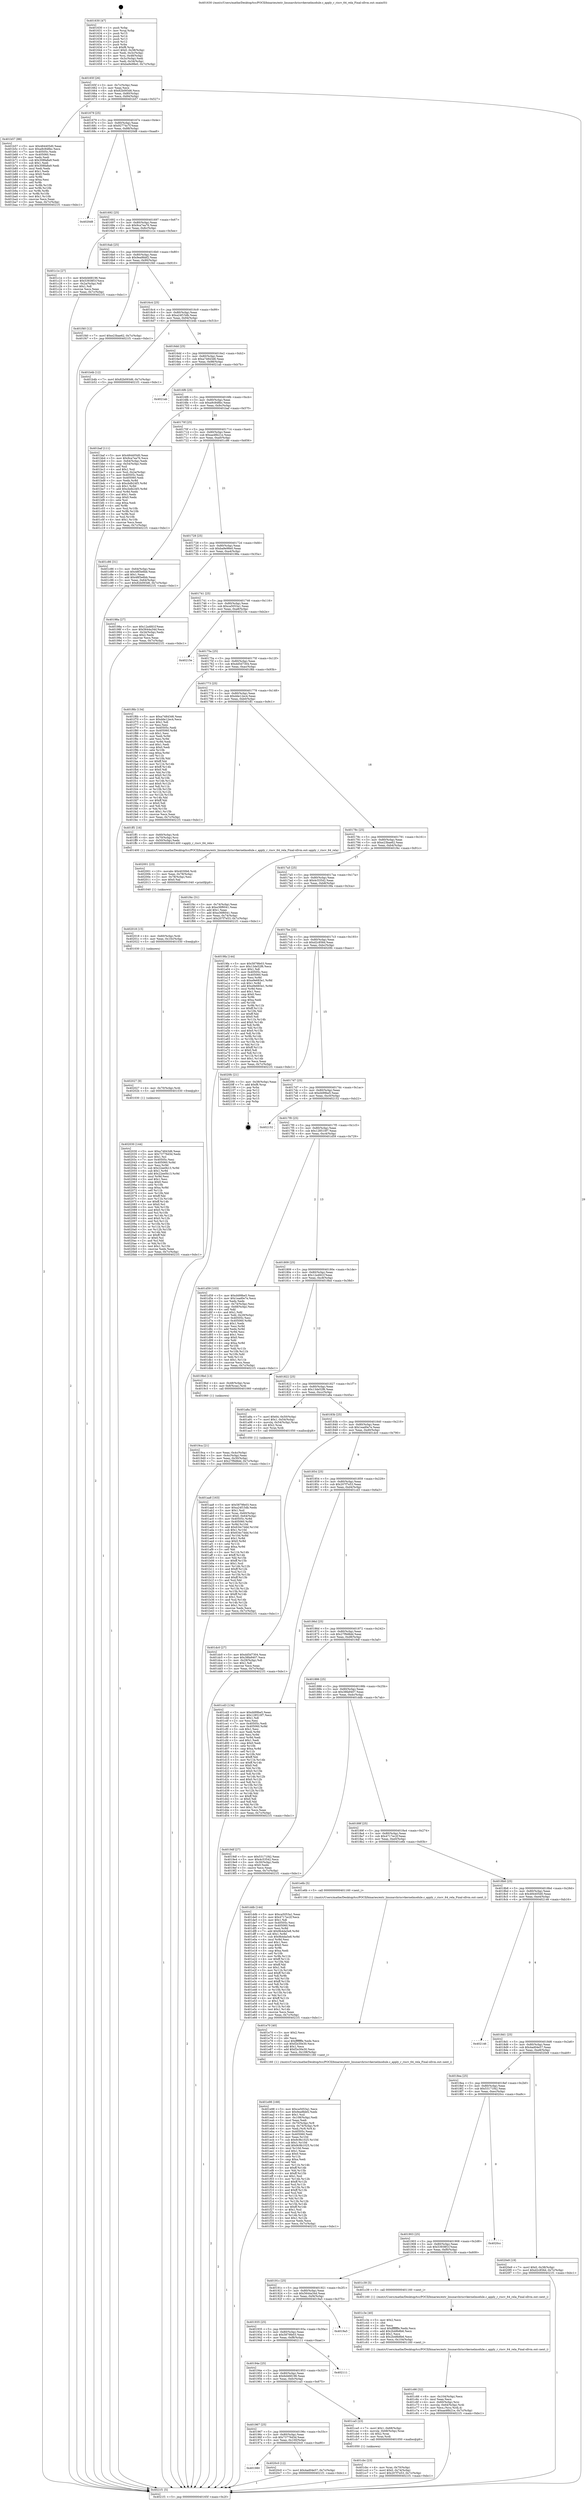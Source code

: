 digraph "0x401630" {
  label = "0x401630 (/mnt/c/Users/mathe/Desktop/tcc/POCII/binaries/extr_linuxarchriscvkernelmodule.c_apply_r_riscv_64_rela_Final-ollvm.out::main(0))"
  labelloc = "t"
  node[shape=record]

  Entry [label="",width=0.3,height=0.3,shape=circle,fillcolor=black,style=filled]
  "0x40165f" [label="{
     0x40165f [26]\l
     | [instrs]\l
     &nbsp;&nbsp;0x40165f \<+3\>: mov -0x7c(%rbp),%eax\l
     &nbsp;&nbsp;0x401662 \<+2\>: mov %eax,%ecx\l
     &nbsp;&nbsp;0x401664 \<+6\>: sub $0x82b093d6,%ecx\l
     &nbsp;&nbsp;0x40166a \<+3\>: mov %eax,-0x80(%rbp)\l
     &nbsp;&nbsp;0x40166d \<+6\>: mov %ecx,-0x84(%rbp)\l
     &nbsp;&nbsp;0x401673 \<+6\>: je 0000000000401b57 \<main+0x527\>\l
  }"]
  "0x401b57" [label="{
     0x401b57 [88]\l
     | [instrs]\l
     &nbsp;&nbsp;0x401b57 \<+5\>: mov $0x484405d0,%eax\l
     &nbsp;&nbsp;0x401b5c \<+5\>: mov $0xa9c848bc,%ecx\l
     &nbsp;&nbsp;0x401b61 \<+7\>: mov 0x40505c,%edx\l
     &nbsp;&nbsp;0x401b68 \<+7\>: mov 0x405060,%esi\l
     &nbsp;&nbsp;0x401b6f \<+2\>: mov %edx,%edi\l
     &nbsp;&nbsp;0x401b71 \<+6\>: sub $0x308fa8a9,%edi\l
     &nbsp;&nbsp;0x401b77 \<+3\>: sub $0x1,%edi\l
     &nbsp;&nbsp;0x401b7a \<+6\>: add $0x308fa8a9,%edi\l
     &nbsp;&nbsp;0x401b80 \<+3\>: imul %edi,%edx\l
     &nbsp;&nbsp;0x401b83 \<+3\>: and $0x1,%edx\l
     &nbsp;&nbsp;0x401b86 \<+3\>: cmp $0x0,%edx\l
     &nbsp;&nbsp;0x401b89 \<+4\>: sete %r8b\l
     &nbsp;&nbsp;0x401b8d \<+3\>: cmp $0xa,%esi\l
     &nbsp;&nbsp;0x401b90 \<+4\>: setl %r9b\l
     &nbsp;&nbsp;0x401b94 \<+3\>: mov %r8b,%r10b\l
     &nbsp;&nbsp;0x401b97 \<+3\>: and %r9b,%r10b\l
     &nbsp;&nbsp;0x401b9a \<+3\>: xor %r9b,%r8b\l
     &nbsp;&nbsp;0x401b9d \<+3\>: or %r8b,%r10b\l
     &nbsp;&nbsp;0x401ba0 \<+4\>: test $0x1,%r10b\l
     &nbsp;&nbsp;0x401ba4 \<+3\>: cmovne %ecx,%eax\l
     &nbsp;&nbsp;0x401ba7 \<+3\>: mov %eax,-0x7c(%rbp)\l
     &nbsp;&nbsp;0x401baa \<+5\>: jmp 00000000004021f1 \<main+0xbc1\>\l
  }"]
  "0x401679" [label="{
     0x401679 [25]\l
     | [instrs]\l
     &nbsp;&nbsp;0x401679 \<+5\>: jmp 000000000040167e \<main+0x4e\>\l
     &nbsp;&nbsp;0x40167e \<+3\>: mov -0x80(%rbp),%eax\l
     &nbsp;&nbsp;0x401681 \<+5\>: sub $0x92774c7f,%eax\l
     &nbsp;&nbsp;0x401686 \<+6\>: mov %eax,-0x88(%rbp)\l
     &nbsp;&nbsp;0x40168c \<+6\>: je 00000000004020d8 \<main+0xaa8\>\l
  }"]
  Exit [label="",width=0.3,height=0.3,shape=circle,fillcolor=black,style=filled,peripheries=2]
  "0x4020d8" [label="{
     0x4020d8\l
  }", style=dashed]
  "0x401692" [label="{
     0x401692 [25]\l
     | [instrs]\l
     &nbsp;&nbsp;0x401692 \<+5\>: jmp 0000000000401697 \<main+0x67\>\l
     &nbsp;&nbsp;0x401697 \<+3\>: mov -0x80(%rbp),%eax\l
     &nbsp;&nbsp;0x40169a \<+5\>: sub $0x9ca7ea76,%eax\l
     &nbsp;&nbsp;0x40169f \<+6\>: mov %eax,-0x8c(%rbp)\l
     &nbsp;&nbsp;0x4016a5 \<+6\>: je 0000000000401c1e \<main+0x5ee\>\l
  }"]
  "0x401980" [label="{
     0x401980\l
  }", style=dashed]
  "0x401c1e" [label="{
     0x401c1e [27]\l
     | [instrs]\l
     &nbsp;&nbsp;0x401c1e \<+5\>: mov $0x6d468196,%eax\l
     &nbsp;&nbsp;0x401c23 \<+5\>: mov $0x53938f1f,%ecx\l
     &nbsp;&nbsp;0x401c28 \<+3\>: mov -0x2a(%rbp),%dl\l
     &nbsp;&nbsp;0x401c2b \<+3\>: test $0x1,%dl\l
     &nbsp;&nbsp;0x401c2e \<+3\>: cmovne %ecx,%eax\l
     &nbsp;&nbsp;0x401c31 \<+3\>: mov %eax,-0x7c(%rbp)\l
     &nbsp;&nbsp;0x401c34 \<+5\>: jmp 00000000004021f1 \<main+0xbc1\>\l
  }"]
  "0x4016ab" [label="{
     0x4016ab [25]\l
     | [instrs]\l
     &nbsp;&nbsp;0x4016ab \<+5\>: jmp 00000000004016b0 \<main+0x80\>\l
     &nbsp;&nbsp;0x4016b0 \<+3\>: mov -0x80(%rbp),%eax\l
     &nbsp;&nbsp;0x4016b3 \<+5\>: sub $0x9ea9bbf2,%eax\l
     &nbsp;&nbsp;0x4016b8 \<+6\>: mov %eax,-0x90(%rbp)\l
     &nbsp;&nbsp;0x4016be \<+6\>: je 0000000000401f40 \<main+0x910\>\l
  }"]
  "0x4020c0" [label="{
     0x4020c0 [12]\l
     | [instrs]\l
     &nbsp;&nbsp;0x4020c0 \<+7\>: movl $0x4ad04e57,-0x7c(%rbp)\l
     &nbsp;&nbsp;0x4020c7 \<+5\>: jmp 00000000004021f1 \<main+0xbc1\>\l
  }"]
  "0x401f40" [label="{
     0x401f40 [12]\l
     | [instrs]\l
     &nbsp;&nbsp;0x401f40 \<+7\>: movl $0xe23bae62,-0x7c(%rbp)\l
     &nbsp;&nbsp;0x401f47 \<+5\>: jmp 00000000004021f1 \<main+0xbc1\>\l
  }"]
  "0x4016c4" [label="{
     0x4016c4 [25]\l
     | [instrs]\l
     &nbsp;&nbsp;0x4016c4 \<+5\>: jmp 00000000004016c9 \<main+0x99\>\l
     &nbsp;&nbsp;0x4016c9 \<+3\>: mov -0x80(%rbp),%eax\l
     &nbsp;&nbsp;0x4016cc \<+5\>: sub $0xa24f15db,%eax\l
     &nbsp;&nbsp;0x4016d1 \<+6\>: mov %eax,-0x94(%rbp)\l
     &nbsp;&nbsp;0x4016d7 \<+6\>: je 0000000000401b4b \<main+0x51b\>\l
  }"]
  "0x402030" [label="{
     0x402030 [144]\l
     | [instrs]\l
     &nbsp;&nbsp;0x402030 \<+5\>: mov $0xa74843d6,%eax\l
     &nbsp;&nbsp;0x402035 \<+5\>: mov $0x73776d3d,%edx\l
     &nbsp;&nbsp;0x40203a \<+2\>: mov $0x1,%cl\l
     &nbsp;&nbsp;0x40203c \<+7\>: mov 0x40505c,%esi\l
     &nbsp;&nbsp;0x402043 \<+8\>: mov 0x405060,%r8d\l
     &nbsp;&nbsp;0x40204b \<+3\>: mov %esi,%r9d\l
     &nbsp;&nbsp;0x40204e \<+7\>: sub $0x22ee0b13,%r9d\l
     &nbsp;&nbsp;0x402055 \<+4\>: sub $0x1,%r9d\l
     &nbsp;&nbsp;0x402059 \<+7\>: add $0x22ee0b13,%r9d\l
     &nbsp;&nbsp;0x402060 \<+4\>: imul %r9d,%esi\l
     &nbsp;&nbsp;0x402064 \<+3\>: and $0x1,%esi\l
     &nbsp;&nbsp;0x402067 \<+3\>: cmp $0x0,%esi\l
     &nbsp;&nbsp;0x40206a \<+4\>: sete %r10b\l
     &nbsp;&nbsp;0x40206e \<+4\>: cmp $0xa,%r8d\l
     &nbsp;&nbsp;0x402072 \<+4\>: setl %r11b\l
     &nbsp;&nbsp;0x402076 \<+3\>: mov %r10b,%bl\l
     &nbsp;&nbsp;0x402079 \<+3\>: xor $0xff,%bl\l
     &nbsp;&nbsp;0x40207c \<+3\>: mov %r11b,%r14b\l
     &nbsp;&nbsp;0x40207f \<+4\>: xor $0xff,%r14b\l
     &nbsp;&nbsp;0x402083 \<+3\>: xor $0x0,%cl\l
     &nbsp;&nbsp;0x402086 \<+3\>: mov %bl,%r15b\l
     &nbsp;&nbsp;0x402089 \<+4\>: and $0x0,%r15b\l
     &nbsp;&nbsp;0x40208d \<+3\>: and %cl,%r10b\l
     &nbsp;&nbsp;0x402090 \<+3\>: mov %r14b,%r12b\l
     &nbsp;&nbsp;0x402093 \<+4\>: and $0x0,%r12b\l
     &nbsp;&nbsp;0x402097 \<+3\>: and %cl,%r11b\l
     &nbsp;&nbsp;0x40209a \<+3\>: or %r10b,%r15b\l
     &nbsp;&nbsp;0x40209d \<+3\>: or %r11b,%r12b\l
     &nbsp;&nbsp;0x4020a0 \<+3\>: xor %r12b,%r15b\l
     &nbsp;&nbsp;0x4020a3 \<+3\>: or %r14b,%bl\l
     &nbsp;&nbsp;0x4020a6 \<+3\>: xor $0xff,%bl\l
     &nbsp;&nbsp;0x4020a9 \<+3\>: or $0x0,%cl\l
     &nbsp;&nbsp;0x4020ac \<+2\>: and %cl,%bl\l
     &nbsp;&nbsp;0x4020ae \<+3\>: or %bl,%r15b\l
     &nbsp;&nbsp;0x4020b1 \<+4\>: test $0x1,%r15b\l
     &nbsp;&nbsp;0x4020b5 \<+3\>: cmovne %edx,%eax\l
     &nbsp;&nbsp;0x4020b8 \<+3\>: mov %eax,-0x7c(%rbp)\l
     &nbsp;&nbsp;0x4020bb \<+5\>: jmp 00000000004021f1 \<main+0xbc1\>\l
  }"]
  "0x401b4b" [label="{
     0x401b4b [12]\l
     | [instrs]\l
     &nbsp;&nbsp;0x401b4b \<+7\>: movl $0x82b093d6,-0x7c(%rbp)\l
     &nbsp;&nbsp;0x401b52 \<+5\>: jmp 00000000004021f1 \<main+0xbc1\>\l
  }"]
  "0x4016dd" [label="{
     0x4016dd [25]\l
     | [instrs]\l
     &nbsp;&nbsp;0x4016dd \<+5\>: jmp 00000000004016e2 \<main+0xb2\>\l
     &nbsp;&nbsp;0x4016e2 \<+3\>: mov -0x80(%rbp),%eax\l
     &nbsp;&nbsp;0x4016e5 \<+5\>: sub $0xa74843d6,%eax\l
     &nbsp;&nbsp;0x4016ea \<+6\>: mov %eax,-0x98(%rbp)\l
     &nbsp;&nbsp;0x4016f0 \<+6\>: je 00000000004021ab \<main+0xb7b\>\l
  }"]
  "0x402027" [label="{
     0x402027 [9]\l
     | [instrs]\l
     &nbsp;&nbsp;0x402027 \<+4\>: mov -0x70(%rbp),%rdi\l
     &nbsp;&nbsp;0x40202b \<+5\>: call 0000000000401030 \<free@plt\>\l
     | [calls]\l
     &nbsp;&nbsp;0x401030 \{1\} (unknown)\l
  }"]
  "0x4021ab" [label="{
     0x4021ab\l
  }", style=dashed]
  "0x4016f6" [label="{
     0x4016f6 [25]\l
     | [instrs]\l
     &nbsp;&nbsp;0x4016f6 \<+5\>: jmp 00000000004016fb \<main+0xcb\>\l
     &nbsp;&nbsp;0x4016fb \<+3\>: mov -0x80(%rbp),%eax\l
     &nbsp;&nbsp;0x4016fe \<+5\>: sub $0xa9c848bc,%eax\l
     &nbsp;&nbsp;0x401703 \<+6\>: mov %eax,-0x9c(%rbp)\l
     &nbsp;&nbsp;0x401709 \<+6\>: je 0000000000401baf \<main+0x57f\>\l
  }"]
  "0x402018" [label="{
     0x402018 [15]\l
     | [instrs]\l
     &nbsp;&nbsp;0x402018 \<+4\>: mov -0x60(%rbp),%rdi\l
     &nbsp;&nbsp;0x40201c \<+6\>: mov %eax,-0x10c(%rbp)\l
     &nbsp;&nbsp;0x402022 \<+5\>: call 0000000000401030 \<free@plt\>\l
     | [calls]\l
     &nbsp;&nbsp;0x401030 \{1\} (unknown)\l
  }"]
  "0x401baf" [label="{
     0x401baf [111]\l
     | [instrs]\l
     &nbsp;&nbsp;0x401baf \<+5\>: mov $0x484405d0,%eax\l
     &nbsp;&nbsp;0x401bb4 \<+5\>: mov $0x9ca7ea76,%ecx\l
     &nbsp;&nbsp;0x401bb9 \<+3\>: mov -0x64(%rbp),%edx\l
     &nbsp;&nbsp;0x401bbc \<+3\>: cmp -0x54(%rbp),%edx\l
     &nbsp;&nbsp;0x401bbf \<+4\>: setl %sil\l
     &nbsp;&nbsp;0x401bc3 \<+4\>: and $0x1,%sil\l
     &nbsp;&nbsp;0x401bc7 \<+4\>: mov %sil,-0x2a(%rbp)\l
     &nbsp;&nbsp;0x401bcb \<+7\>: mov 0x40505c,%edx\l
     &nbsp;&nbsp;0x401bd2 \<+7\>: mov 0x405060,%edi\l
     &nbsp;&nbsp;0x401bd9 \<+3\>: mov %edx,%r8d\l
     &nbsp;&nbsp;0x401bdc \<+7\>: sub $0xcbdb24f3,%r8d\l
     &nbsp;&nbsp;0x401be3 \<+4\>: sub $0x1,%r8d\l
     &nbsp;&nbsp;0x401be7 \<+7\>: add $0xcbdb24f3,%r8d\l
     &nbsp;&nbsp;0x401bee \<+4\>: imul %r8d,%edx\l
     &nbsp;&nbsp;0x401bf2 \<+3\>: and $0x1,%edx\l
     &nbsp;&nbsp;0x401bf5 \<+3\>: cmp $0x0,%edx\l
     &nbsp;&nbsp;0x401bf8 \<+4\>: sete %sil\l
     &nbsp;&nbsp;0x401bfc \<+3\>: cmp $0xa,%edi\l
     &nbsp;&nbsp;0x401bff \<+4\>: setl %r9b\l
     &nbsp;&nbsp;0x401c03 \<+3\>: mov %sil,%r10b\l
     &nbsp;&nbsp;0x401c06 \<+3\>: and %r9b,%r10b\l
     &nbsp;&nbsp;0x401c09 \<+3\>: xor %r9b,%sil\l
     &nbsp;&nbsp;0x401c0c \<+3\>: or %sil,%r10b\l
     &nbsp;&nbsp;0x401c0f \<+4\>: test $0x1,%r10b\l
     &nbsp;&nbsp;0x401c13 \<+3\>: cmovne %ecx,%eax\l
     &nbsp;&nbsp;0x401c16 \<+3\>: mov %eax,-0x7c(%rbp)\l
     &nbsp;&nbsp;0x401c19 \<+5\>: jmp 00000000004021f1 \<main+0xbc1\>\l
  }"]
  "0x40170f" [label="{
     0x40170f [25]\l
     | [instrs]\l
     &nbsp;&nbsp;0x40170f \<+5\>: jmp 0000000000401714 \<main+0xe4\>\l
     &nbsp;&nbsp;0x401714 \<+3\>: mov -0x80(%rbp),%eax\l
     &nbsp;&nbsp;0x401717 \<+5\>: sub $0xaa48b21e,%eax\l
     &nbsp;&nbsp;0x40171c \<+6\>: mov %eax,-0xa0(%rbp)\l
     &nbsp;&nbsp;0x401722 \<+6\>: je 0000000000401c86 \<main+0x656\>\l
  }"]
  "0x402001" [label="{
     0x402001 [23]\l
     | [instrs]\l
     &nbsp;&nbsp;0x402001 \<+10\>: movabs $0x4030b6,%rdi\l
     &nbsp;&nbsp;0x40200b \<+3\>: mov %eax,-0x78(%rbp)\l
     &nbsp;&nbsp;0x40200e \<+3\>: mov -0x78(%rbp),%esi\l
     &nbsp;&nbsp;0x402011 \<+2\>: mov $0x0,%al\l
     &nbsp;&nbsp;0x402013 \<+5\>: call 0000000000401040 \<printf@plt\>\l
     | [calls]\l
     &nbsp;&nbsp;0x401040 \{1\} (unknown)\l
  }"]
  "0x401c86" [label="{
     0x401c86 [31]\l
     | [instrs]\l
     &nbsp;&nbsp;0x401c86 \<+3\>: mov -0x64(%rbp),%eax\l
     &nbsp;&nbsp;0x401c89 \<+5\>: sub $0x48f3e6bb,%eax\l
     &nbsp;&nbsp;0x401c8e \<+3\>: add $0x1,%eax\l
     &nbsp;&nbsp;0x401c91 \<+5\>: add $0x48f3e6bb,%eax\l
     &nbsp;&nbsp;0x401c96 \<+3\>: mov %eax,-0x64(%rbp)\l
     &nbsp;&nbsp;0x401c99 \<+7\>: movl $0x82b093d6,-0x7c(%rbp)\l
     &nbsp;&nbsp;0x401ca0 \<+5\>: jmp 00000000004021f1 \<main+0xbc1\>\l
  }"]
  "0x401728" [label="{
     0x401728 [25]\l
     | [instrs]\l
     &nbsp;&nbsp;0x401728 \<+5\>: jmp 000000000040172d \<main+0xfd\>\l
     &nbsp;&nbsp;0x40172d \<+3\>: mov -0x80(%rbp),%eax\l
     &nbsp;&nbsp;0x401730 \<+5\>: sub $0xba9e98e0,%eax\l
     &nbsp;&nbsp;0x401735 \<+6\>: mov %eax,-0xa4(%rbp)\l
     &nbsp;&nbsp;0x40173b \<+6\>: je 000000000040198a \<main+0x35a\>\l
  }"]
  "0x401e98" [label="{
     0x401e98 [168]\l
     | [instrs]\l
     &nbsp;&nbsp;0x401e98 \<+5\>: mov $0xca5053a1,%ecx\l
     &nbsp;&nbsp;0x401e9d \<+5\>: mov $0x9ea9bbf2,%edx\l
     &nbsp;&nbsp;0x401ea2 \<+3\>: mov $0x1,%sil\l
     &nbsp;&nbsp;0x401ea5 \<+6\>: mov -0x108(%rbp),%edi\l
     &nbsp;&nbsp;0x401eab \<+3\>: imul %eax,%edi\l
     &nbsp;&nbsp;0x401eae \<+4\>: mov -0x70(%rbp),%r8\l
     &nbsp;&nbsp;0x401eb2 \<+4\>: movslq -0x74(%rbp),%r9\l
     &nbsp;&nbsp;0x401eb6 \<+4\>: mov %edi,(%r8,%r9,4)\l
     &nbsp;&nbsp;0x401eba \<+7\>: mov 0x40505c,%eax\l
     &nbsp;&nbsp;0x401ec1 \<+7\>: mov 0x405060,%edi\l
     &nbsp;&nbsp;0x401ec8 \<+3\>: mov %eax,%r10d\l
     &nbsp;&nbsp;0x401ecb \<+7\>: sub $0x9c9b1025,%r10d\l
     &nbsp;&nbsp;0x401ed2 \<+4\>: sub $0x1,%r10d\l
     &nbsp;&nbsp;0x401ed6 \<+7\>: add $0x9c9b1025,%r10d\l
     &nbsp;&nbsp;0x401edd \<+4\>: imul %r10d,%eax\l
     &nbsp;&nbsp;0x401ee1 \<+3\>: and $0x1,%eax\l
     &nbsp;&nbsp;0x401ee4 \<+3\>: cmp $0x0,%eax\l
     &nbsp;&nbsp;0x401ee7 \<+4\>: sete %r11b\l
     &nbsp;&nbsp;0x401eeb \<+3\>: cmp $0xa,%edi\l
     &nbsp;&nbsp;0x401eee \<+3\>: setl %bl\l
     &nbsp;&nbsp;0x401ef1 \<+3\>: mov %r11b,%r14b\l
     &nbsp;&nbsp;0x401ef4 \<+4\>: xor $0xff,%r14b\l
     &nbsp;&nbsp;0x401ef8 \<+3\>: mov %bl,%r15b\l
     &nbsp;&nbsp;0x401efb \<+4\>: xor $0xff,%r15b\l
     &nbsp;&nbsp;0x401eff \<+4\>: xor $0x1,%sil\l
     &nbsp;&nbsp;0x401f03 \<+3\>: mov %r14b,%r12b\l
     &nbsp;&nbsp;0x401f06 \<+4\>: and $0xff,%r12b\l
     &nbsp;&nbsp;0x401f0a \<+3\>: and %sil,%r11b\l
     &nbsp;&nbsp;0x401f0d \<+3\>: mov %r15b,%r13b\l
     &nbsp;&nbsp;0x401f10 \<+4\>: and $0xff,%r13b\l
     &nbsp;&nbsp;0x401f14 \<+3\>: and %sil,%bl\l
     &nbsp;&nbsp;0x401f17 \<+3\>: or %r11b,%r12b\l
     &nbsp;&nbsp;0x401f1a \<+3\>: or %bl,%r13b\l
     &nbsp;&nbsp;0x401f1d \<+3\>: xor %r13b,%r12b\l
     &nbsp;&nbsp;0x401f20 \<+3\>: or %r15b,%r14b\l
     &nbsp;&nbsp;0x401f23 \<+4\>: xor $0xff,%r14b\l
     &nbsp;&nbsp;0x401f27 \<+4\>: or $0x1,%sil\l
     &nbsp;&nbsp;0x401f2b \<+3\>: and %sil,%r14b\l
     &nbsp;&nbsp;0x401f2e \<+3\>: or %r14b,%r12b\l
     &nbsp;&nbsp;0x401f31 \<+4\>: test $0x1,%r12b\l
     &nbsp;&nbsp;0x401f35 \<+3\>: cmovne %edx,%ecx\l
     &nbsp;&nbsp;0x401f38 \<+3\>: mov %ecx,-0x7c(%rbp)\l
     &nbsp;&nbsp;0x401f3b \<+5\>: jmp 00000000004021f1 \<main+0xbc1\>\l
  }"]
  "0x40198a" [label="{
     0x40198a [27]\l
     | [instrs]\l
     &nbsp;&nbsp;0x40198a \<+5\>: mov $0x12a4fd1f,%eax\l
     &nbsp;&nbsp;0x40198f \<+5\>: mov $0x5644a34d,%ecx\l
     &nbsp;&nbsp;0x401994 \<+3\>: mov -0x34(%rbp),%edx\l
     &nbsp;&nbsp;0x401997 \<+3\>: cmp $0x2,%edx\l
     &nbsp;&nbsp;0x40199a \<+3\>: cmovne %ecx,%eax\l
     &nbsp;&nbsp;0x40199d \<+3\>: mov %eax,-0x7c(%rbp)\l
     &nbsp;&nbsp;0x4019a0 \<+5\>: jmp 00000000004021f1 \<main+0xbc1\>\l
  }"]
  "0x401741" [label="{
     0x401741 [25]\l
     | [instrs]\l
     &nbsp;&nbsp;0x401741 \<+5\>: jmp 0000000000401746 \<main+0x116\>\l
     &nbsp;&nbsp;0x401746 \<+3\>: mov -0x80(%rbp),%eax\l
     &nbsp;&nbsp;0x401749 \<+5\>: sub $0xca5053a1,%eax\l
     &nbsp;&nbsp;0x40174e \<+6\>: mov %eax,-0xa8(%rbp)\l
     &nbsp;&nbsp;0x401754 \<+6\>: je 000000000040215e \<main+0xb2e\>\l
  }"]
  "0x4021f1" [label="{
     0x4021f1 [5]\l
     | [instrs]\l
     &nbsp;&nbsp;0x4021f1 \<+5\>: jmp 000000000040165f \<main+0x2f\>\l
  }"]
  "0x401630" [label="{
     0x401630 [47]\l
     | [instrs]\l
     &nbsp;&nbsp;0x401630 \<+1\>: push %rbp\l
     &nbsp;&nbsp;0x401631 \<+3\>: mov %rsp,%rbp\l
     &nbsp;&nbsp;0x401634 \<+2\>: push %r15\l
     &nbsp;&nbsp;0x401636 \<+2\>: push %r14\l
     &nbsp;&nbsp;0x401638 \<+2\>: push %r13\l
     &nbsp;&nbsp;0x40163a \<+2\>: push %r12\l
     &nbsp;&nbsp;0x40163c \<+1\>: push %rbx\l
     &nbsp;&nbsp;0x40163d \<+7\>: sub $0xf8,%rsp\l
     &nbsp;&nbsp;0x401644 \<+7\>: movl $0x0,-0x38(%rbp)\l
     &nbsp;&nbsp;0x40164b \<+3\>: mov %edi,-0x3c(%rbp)\l
     &nbsp;&nbsp;0x40164e \<+4\>: mov %rsi,-0x48(%rbp)\l
     &nbsp;&nbsp;0x401652 \<+3\>: mov -0x3c(%rbp),%edi\l
     &nbsp;&nbsp;0x401655 \<+3\>: mov %edi,-0x34(%rbp)\l
     &nbsp;&nbsp;0x401658 \<+7\>: movl $0xba9e98e0,-0x7c(%rbp)\l
  }"]
  "0x401e70" [label="{
     0x401e70 [40]\l
     | [instrs]\l
     &nbsp;&nbsp;0x401e70 \<+5\>: mov $0x2,%ecx\l
     &nbsp;&nbsp;0x401e75 \<+1\>: cltd\l
     &nbsp;&nbsp;0x401e76 \<+2\>: idiv %ecx\l
     &nbsp;&nbsp;0x401e78 \<+6\>: imul $0xfffffffe,%edx,%ecx\l
     &nbsp;&nbsp;0x401e7e \<+6\>: sub $0xf2e30e30,%ecx\l
     &nbsp;&nbsp;0x401e84 \<+3\>: add $0x1,%ecx\l
     &nbsp;&nbsp;0x401e87 \<+6\>: add $0xf2e30e30,%ecx\l
     &nbsp;&nbsp;0x401e8d \<+6\>: mov %ecx,-0x108(%rbp)\l
     &nbsp;&nbsp;0x401e93 \<+5\>: call 0000000000401160 \<next_i\>\l
     | [calls]\l
     &nbsp;&nbsp;0x401160 \{1\} (/mnt/c/Users/mathe/Desktop/tcc/POCII/binaries/extr_linuxarchriscvkernelmodule.c_apply_r_riscv_64_rela_Final-ollvm.out::next_i)\l
  }"]
  "0x40215e" [label="{
     0x40215e\l
  }", style=dashed]
  "0x40175a" [label="{
     0x40175a [25]\l
     | [instrs]\l
     &nbsp;&nbsp;0x40175a \<+5\>: jmp 000000000040175f \<main+0x12f\>\l
     &nbsp;&nbsp;0x40175f \<+3\>: mov -0x80(%rbp),%eax\l
     &nbsp;&nbsp;0x401762 \<+5\>: sub $0xdd5d7304,%eax\l
     &nbsp;&nbsp;0x401767 \<+6\>: mov %eax,-0xac(%rbp)\l
     &nbsp;&nbsp;0x40176d \<+6\>: je 0000000000401f6b \<main+0x93b\>\l
  }"]
  "0x401cbc" [label="{
     0x401cbc [23]\l
     | [instrs]\l
     &nbsp;&nbsp;0x401cbc \<+4\>: mov %rax,-0x70(%rbp)\l
     &nbsp;&nbsp;0x401cc0 \<+7\>: movl $0x0,-0x74(%rbp)\l
     &nbsp;&nbsp;0x401cc7 \<+7\>: movl $0x207f7e53,-0x7c(%rbp)\l
     &nbsp;&nbsp;0x401cce \<+5\>: jmp 00000000004021f1 \<main+0xbc1\>\l
  }"]
  "0x401f6b" [label="{
     0x401f6b [134]\l
     | [instrs]\l
     &nbsp;&nbsp;0x401f6b \<+5\>: mov $0xa74843d6,%eax\l
     &nbsp;&nbsp;0x401f70 \<+5\>: mov $0xdde12ec4,%ecx\l
     &nbsp;&nbsp;0x401f75 \<+2\>: mov $0x1,%dl\l
     &nbsp;&nbsp;0x401f77 \<+2\>: xor %esi,%esi\l
     &nbsp;&nbsp;0x401f79 \<+7\>: mov 0x40505c,%edi\l
     &nbsp;&nbsp;0x401f80 \<+8\>: mov 0x405060,%r8d\l
     &nbsp;&nbsp;0x401f88 \<+3\>: sub $0x1,%esi\l
     &nbsp;&nbsp;0x401f8b \<+3\>: mov %edi,%r9d\l
     &nbsp;&nbsp;0x401f8e \<+3\>: add %esi,%r9d\l
     &nbsp;&nbsp;0x401f91 \<+4\>: imul %r9d,%edi\l
     &nbsp;&nbsp;0x401f95 \<+3\>: and $0x1,%edi\l
     &nbsp;&nbsp;0x401f98 \<+3\>: cmp $0x0,%edi\l
     &nbsp;&nbsp;0x401f9b \<+4\>: sete %r10b\l
     &nbsp;&nbsp;0x401f9f \<+4\>: cmp $0xa,%r8d\l
     &nbsp;&nbsp;0x401fa3 \<+4\>: setl %r11b\l
     &nbsp;&nbsp;0x401fa7 \<+3\>: mov %r10b,%bl\l
     &nbsp;&nbsp;0x401faa \<+3\>: xor $0xff,%bl\l
     &nbsp;&nbsp;0x401fad \<+3\>: mov %r11b,%r14b\l
     &nbsp;&nbsp;0x401fb0 \<+4\>: xor $0xff,%r14b\l
     &nbsp;&nbsp;0x401fb4 \<+3\>: xor $0x0,%dl\l
     &nbsp;&nbsp;0x401fb7 \<+3\>: mov %bl,%r15b\l
     &nbsp;&nbsp;0x401fba \<+4\>: and $0x0,%r15b\l
     &nbsp;&nbsp;0x401fbe \<+3\>: and %dl,%r10b\l
     &nbsp;&nbsp;0x401fc1 \<+3\>: mov %r14b,%r12b\l
     &nbsp;&nbsp;0x401fc4 \<+4\>: and $0x0,%r12b\l
     &nbsp;&nbsp;0x401fc8 \<+3\>: and %dl,%r11b\l
     &nbsp;&nbsp;0x401fcb \<+3\>: or %r10b,%r15b\l
     &nbsp;&nbsp;0x401fce \<+3\>: or %r11b,%r12b\l
     &nbsp;&nbsp;0x401fd1 \<+3\>: xor %r12b,%r15b\l
     &nbsp;&nbsp;0x401fd4 \<+3\>: or %r14b,%bl\l
     &nbsp;&nbsp;0x401fd7 \<+3\>: xor $0xff,%bl\l
     &nbsp;&nbsp;0x401fda \<+3\>: or $0x0,%dl\l
     &nbsp;&nbsp;0x401fdd \<+2\>: and %dl,%bl\l
     &nbsp;&nbsp;0x401fdf \<+3\>: or %bl,%r15b\l
     &nbsp;&nbsp;0x401fe2 \<+4\>: test $0x1,%r15b\l
     &nbsp;&nbsp;0x401fe6 \<+3\>: cmovne %ecx,%eax\l
     &nbsp;&nbsp;0x401fe9 \<+3\>: mov %eax,-0x7c(%rbp)\l
     &nbsp;&nbsp;0x401fec \<+5\>: jmp 00000000004021f1 \<main+0xbc1\>\l
  }"]
  "0x401773" [label="{
     0x401773 [25]\l
     | [instrs]\l
     &nbsp;&nbsp;0x401773 \<+5\>: jmp 0000000000401778 \<main+0x148\>\l
     &nbsp;&nbsp;0x401778 \<+3\>: mov -0x80(%rbp),%eax\l
     &nbsp;&nbsp;0x40177b \<+5\>: sub $0xdde12ec4,%eax\l
     &nbsp;&nbsp;0x401780 \<+6\>: mov %eax,-0xb0(%rbp)\l
     &nbsp;&nbsp;0x401786 \<+6\>: je 0000000000401ff1 \<main+0x9c1\>\l
  }"]
  "0x401967" [label="{
     0x401967 [25]\l
     | [instrs]\l
     &nbsp;&nbsp;0x401967 \<+5\>: jmp 000000000040196c \<main+0x33c\>\l
     &nbsp;&nbsp;0x40196c \<+3\>: mov -0x80(%rbp),%eax\l
     &nbsp;&nbsp;0x40196f \<+5\>: sub $0x73776d3d,%eax\l
     &nbsp;&nbsp;0x401974 \<+6\>: mov %eax,-0x100(%rbp)\l
     &nbsp;&nbsp;0x40197a \<+6\>: je 00000000004020c0 \<main+0xa90\>\l
  }"]
  "0x401ff1" [label="{
     0x401ff1 [16]\l
     | [instrs]\l
     &nbsp;&nbsp;0x401ff1 \<+4\>: mov -0x60(%rbp),%rdi\l
     &nbsp;&nbsp;0x401ff5 \<+4\>: mov -0x70(%rbp),%rsi\l
     &nbsp;&nbsp;0x401ff9 \<+3\>: mov -0x50(%rbp),%edx\l
     &nbsp;&nbsp;0x401ffc \<+5\>: call 0000000000401400 \<apply_r_riscv_64_rela\>\l
     | [calls]\l
     &nbsp;&nbsp;0x401400 \{1\} (/mnt/c/Users/mathe/Desktop/tcc/POCII/binaries/extr_linuxarchriscvkernelmodule.c_apply_r_riscv_64_rela_Final-ollvm.out::apply_r_riscv_64_rela)\l
  }"]
  "0x40178c" [label="{
     0x40178c [25]\l
     | [instrs]\l
     &nbsp;&nbsp;0x40178c \<+5\>: jmp 0000000000401791 \<main+0x161\>\l
     &nbsp;&nbsp;0x401791 \<+3\>: mov -0x80(%rbp),%eax\l
     &nbsp;&nbsp;0x401794 \<+5\>: sub $0xe23bae62,%eax\l
     &nbsp;&nbsp;0x401799 \<+6\>: mov %eax,-0xb4(%rbp)\l
     &nbsp;&nbsp;0x40179f \<+6\>: je 0000000000401f4c \<main+0x91c\>\l
  }"]
  "0x401ca5" [label="{
     0x401ca5 [23]\l
     | [instrs]\l
     &nbsp;&nbsp;0x401ca5 \<+7\>: movl $0x1,-0x68(%rbp)\l
     &nbsp;&nbsp;0x401cac \<+4\>: movslq -0x68(%rbp),%rax\l
     &nbsp;&nbsp;0x401cb0 \<+4\>: shl $0x2,%rax\l
     &nbsp;&nbsp;0x401cb4 \<+3\>: mov %rax,%rdi\l
     &nbsp;&nbsp;0x401cb7 \<+5\>: call 0000000000401050 \<malloc@plt\>\l
     | [calls]\l
     &nbsp;&nbsp;0x401050 \{1\} (unknown)\l
  }"]
  "0x401f4c" [label="{
     0x401f4c [31]\l
     | [instrs]\l
     &nbsp;&nbsp;0x401f4c \<+3\>: mov -0x74(%rbp),%eax\l
     &nbsp;&nbsp;0x401f4f \<+5\>: sub $0xe36f6041,%eax\l
     &nbsp;&nbsp;0x401f54 \<+3\>: add $0x1,%eax\l
     &nbsp;&nbsp;0x401f57 \<+5\>: add $0xe36f6041,%eax\l
     &nbsp;&nbsp;0x401f5c \<+3\>: mov %eax,-0x74(%rbp)\l
     &nbsp;&nbsp;0x401f5f \<+7\>: movl $0x207f7e53,-0x7c(%rbp)\l
     &nbsp;&nbsp;0x401f66 \<+5\>: jmp 00000000004021f1 \<main+0xbc1\>\l
  }"]
  "0x4017a5" [label="{
     0x4017a5 [25]\l
     | [instrs]\l
     &nbsp;&nbsp;0x4017a5 \<+5\>: jmp 00000000004017aa \<main+0x17a\>\l
     &nbsp;&nbsp;0x4017aa \<+3\>: mov -0x80(%rbp),%eax\l
     &nbsp;&nbsp;0x4017ad \<+5\>: sub $0x4c53542,%eax\l
     &nbsp;&nbsp;0x4017b2 \<+6\>: mov %eax,-0xb8(%rbp)\l
     &nbsp;&nbsp;0x4017b8 \<+6\>: je 00000000004019fa \<main+0x3ca\>\l
  }"]
  "0x40194e" [label="{
     0x40194e [25]\l
     | [instrs]\l
     &nbsp;&nbsp;0x40194e \<+5\>: jmp 0000000000401953 \<main+0x323\>\l
     &nbsp;&nbsp;0x401953 \<+3\>: mov -0x80(%rbp),%eax\l
     &nbsp;&nbsp;0x401956 \<+5\>: sub $0x6d468196,%eax\l
     &nbsp;&nbsp;0x40195b \<+6\>: mov %eax,-0xfc(%rbp)\l
     &nbsp;&nbsp;0x401961 \<+6\>: je 0000000000401ca5 \<main+0x675\>\l
  }"]
  "0x4019fa" [label="{
     0x4019fa [144]\l
     | [instrs]\l
     &nbsp;&nbsp;0x4019fa \<+5\>: mov $0x5879fe03,%eax\l
     &nbsp;&nbsp;0x4019ff \<+5\>: mov $0x13de52f6,%ecx\l
     &nbsp;&nbsp;0x401a04 \<+2\>: mov $0x1,%dl\l
     &nbsp;&nbsp;0x401a06 \<+7\>: mov 0x40505c,%esi\l
     &nbsp;&nbsp;0x401a0d \<+7\>: mov 0x405060,%edi\l
     &nbsp;&nbsp;0x401a14 \<+3\>: mov %esi,%r8d\l
     &nbsp;&nbsp;0x401a17 \<+7\>: sub $0xe9e683e1,%r8d\l
     &nbsp;&nbsp;0x401a1e \<+4\>: sub $0x1,%r8d\l
     &nbsp;&nbsp;0x401a22 \<+7\>: add $0xe9e683e1,%r8d\l
     &nbsp;&nbsp;0x401a29 \<+4\>: imul %r8d,%esi\l
     &nbsp;&nbsp;0x401a2d \<+3\>: and $0x1,%esi\l
     &nbsp;&nbsp;0x401a30 \<+3\>: cmp $0x0,%esi\l
     &nbsp;&nbsp;0x401a33 \<+4\>: sete %r9b\l
     &nbsp;&nbsp;0x401a37 \<+3\>: cmp $0xa,%edi\l
     &nbsp;&nbsp;0x401a3a \<+4\>: setl %r10b\l
     &nbsp;&nbsp;0x401a3e \<+3\>: mov %r9b,%r11b\l
     &nbsp;&nbsp;0x401a41 \<+4\>: xor $0xff,%r11b\l
     &nbsp;&nbsp;0x401a45 \<+3\>: mov %r10b,%bl\l
     &nbsp;&nbsp;0x401a48 \<+3\>: xor $0xff,%bl\l
     &nbsp;&nbsp;0x401a4b \<+3\>: xor $0x0,%dl\l
     &nbsp;&nbsp;0x401a4e \<+3\>: mov %r11b,%r14b\l
     &nbsp;&nbsp;0x401a51 \<+4\>: and $0x0,%r14b\l
     &nbsp;&nbsp;0x401a55 \<+3\>: and %dl,%r9b\l
     &nbsp;&nbsp;0x401a58 \<+3\>: mov %bl,%r15b\l
     &nbsp;&nbsp;0x401a5b \<+4\>: and $0x0,%r15b\l
     &nbsp;&nbsp;0x401a5f \<+3\>: and %dl,%r10b\l
     &nbsp;&nbsp;0x401a62 \<+3\>: or %r9b,%r14b\l
     &nbsp;&nbsp;0x401a65 \<+3\>: or %r10b,%r15b\l
     &nbsp;&nbsp;0x401a68 \<+3\>: xor %r15b,%r14b\l
     &nbsp;&nbsp;0x401a6b \<+3\>: or %bl,%r11b\l
     &nbsp;&nbsp;0x401a6e \<+4\>: xor $0xff,%r11b\l
     &nbsp;&nbsp;0x401a72 \<+3\>: or $0x0,%dl\l
     &nbsp;&nbsp;0x401a75 \<+3\>: and %dl,%r11b\l
     &nbsp;&nbsp;0x401a78 \<+3\>: or %r11b,%r14b\l
     &nbsp;&nbsp;0x401a7b \<+4\>: test $0x1,%r14b\l
     &nbsp;&nbsp;0x401a7f \<+3\>: cmovne %ecx,%eax\l
     &nbsp;&nbsp;0x401a82 \<+3\>: mov %eax,-0x7c(%rbp)\l
     &nbsp;&nbsp;0x401a85 \<+5\>: jmp 00000000004021f1 \<main+0xbc1\>\l
  }"]
  "0x4017be" [label="{
     0x4017be [25]\l
     | [instrs]\l
     &nbsp;&nbsp;0x4017be \<+5\>: jmp 00000000004017c3 \<main+0x193\>\l
     &nbsp;&nbsp;0x4017c3 \<+3\>: mov -0x80(%rbp),%eax\l
     &nbsp;&nbsp;0x4017c6 \<+5\>: sub $0xd2c856d,%eax\l
     &nbsp;&nbsp;0x4017cb \<+6\>: mov %eax,-0xbc(%rbp)\l
     &nbsp;&nbsp;0x4017d1 \<+6\>: je 00000000004020fc \<main+0xacc\>\l
  }"]
  "0x402111" [label="{
     0x402111\l
  }", style=dashed]
  "0x4020fc" [label="{
     0x4020fc [21]\l
     | [instrs]\l
     &nbsp;&nbsp;0x4020fc \<+3\>: mov -0x38(%rbp),%eax\l
     &nbsp;&nbsp;0x4020ff \<+7\>: add $0xf8,%rsp\l
     &nbsp;&nbsp;0x402106 \<+1\>: pop %rbx\l
     &nbsp;&nbsp;0x402107 \<+2\>: pop %r12\l
     &nbsp;&nbsp;0x402109 \<+2\>: pop %r13\l
     &nbsp;&nbsp;0x40210b \<+2\>: pop %r14\l
     &nbsp;&nbsp;0x40210d \<+2\>: pop %r15\l
     &nbsp;&nbsp;0x40210f \<+1\>: pop %rbp\l
     &nbsp;&nbsp;0x402110 \<+1\>: ret\l
  }"]
  "0x4017d7" [label="{
     0x4017d7 [25]\l
     | [instrs]\l
     &nbsp;&nbsp;0x4017d7 \<+5\>: jmp 00000000004017dc \<main+0x1ac\>\l
     &nbsp;&nbsp;0x4017dc \<+3\>: mov -0x80(%rbp),%eax\l
     &nbsp;&nbsp;0x4017df \<+5\>: sub $0xd499be5,%eax\l
     &nbsp;&nbsp;0x4017e4 \<+6\>: mov %eax,-0xc0(%rbp)\l
     &nbsp;&nbsp;0x4017ea \<+6\>: je 0000000000402152 \<main+0xb22\>\l
  }"]
  "0x401935" [label="{
     0x401935 [25]\l
     | [instrs]\l
     &nbsp;&nbsp;0x401935 \<+5\>: jmp 000000000040193a \<main+0x30a\>\l
     &nbsp;&nbsp;0x40193a \<+3\>: mov -0x80(%rbp),%eax\l
     &nbsp;&nbsp;0x40193d \<+5\>: sub $0x5879fe03,%eax\l
     &nbsp;&nbsp;0x401942 \<+6\>: mov %eax,-0xf8(%rbp)\l
     &nbsp;&nbsp;0x401948 \<+6\>: je 0000000000402111 \<main+0xae1\>\l
  }"]
  "0x402152" [label="{
     0x402152\l
  }", style=dashed]
  "0x4017f0" [label="{
     0x4017f0 [25]\l
     | [instrs]\l
     &nbsp;&nbsp;0x4017f0 \<+5\>: jmp 00000000004017f5 \<main+0x1c5\>\l
     &nbsp;&nbsp;0x4017f5 \<+3\>: mov -0x80(%rbp),%eax\l
     &nbsp;&nbsp;0x4017f8 \<+5\>: sub $0x128510f7,%eax\l
     &nbsp;&nbsp;0x4017fd \<+6\>: mov %eax,-0xc4(%rbp)\l
     &nbsp;&nbsp;0x401803 \<+6\>: je 0000000000401d59 \<main+0x729\>\l
  }"]
  "0x4019a5" [label="{
     0x4019a5\l
  }", style=dashed]
  "0x401d59" [label="{
     0x401d59 [103]\l
     | [instrs]\l
     &nbsp;&nbsp;0x401d59 \<+5\>: mov $0xd499be5,%eax\l
     &nbsp;&nbsp;0x401d5e \<+5\>: mov $0x1ead0e7e,%ecx\l
     &nbsp;&nbsp;0x401d63 \<+2\>: xor %edx,%edx\l
     &nbsp;&nbsp;0x401d65 \<+3\>: mov -0x74(%rbp),%esi\l
     &nbsp;&nbsp;0x401d68 \<+3\>: cmp -0x68(%rbp),%esi\l
     &nbsp;&nbsp;0x401d6b \<+4\>: setl %dil\l
     &nbsp;&nbsp;0x401d6f \<+4\>: and $0x1,%dil\l
     &nbsp;&nbsp;0x401d73 \<+4\>: mov %dil,-0x29(%rbp)\l
     &nbsp;&nbsp;0x401d77 \<+7\>: mov 0x40505c,%esi\l
     &nbsp;&nbsp;0x401d7e \<+8\>: mov 0x405060,%r8d\l
     &nbsp;&nbsp;0x401d86 \<+3\>: sub $0x1,%edx\l
     &nbsp;&nbsp;0x401d89 \<+3\>: mov %esi,%r9d\l
     &nbsp;&nbsp;0x401d8c \<+3\>: add %edx,%r9d\l
     &nbsp;&nbsp;0x401d8f \<+4\>: imul %r9d,%esi\l
     &nbsp;&nbsp;0x401d93 \<+3\>: and $0x1,%esi\l
     &nbsp;&nbsp;0x401d96 \<+3\>: cmp $0x0,%esi\l
     &nbsp;&nbsp;0x401d99 \<+4\>: sete %dil\l
     &nbsp;&nbsp;0x401d9d \<+4\>: cmp $0xa,%r8d\l
     &nbsp;&nbsp;0x401da1 \<+4\>: setl %r10b\l
     &nbsp;&nbsp;0x401da5 \<+3\>: mov %dil,%r11b\l
     &nbsp;&nbsp;0x401da8 \<+3\>: and %r10b,%r11b\l
     &nbsp;&nbsp;0x401dab \<+3\>: xor %r10b,%dil\l
     &nbsp;&nbsp;0x401dae \<+3\>: or %dil,%r11b\l
     &nbsp;&nbsp;0x401db1 \<+4\>: test $0x1,%r11b\l
     &nbsp;&nbsp;0x401db5 \<+3\>: cmovne %ecx,%eax\l
     &nbsp;&nbsp;0x401db8 \<+3\>: mov %eax,-0x7c(%rbp)\l
     &nbsp;&nbsp;0x401dbb \<+5\>: jmp 00000000004021f1 \<main+0xbc1\>\l
  }"]
  "0x401809" [label="{
     0x401809 [25]\l
     | [instrs]\l
     &nbsp;&nbsp;0x401809 \<+5\>: jmp 000000000040180e \<main+0x1de\>\l
     &nbsp;&nbsp;0x40180e \<+3\>: mov -0x80(%rbp),%eax\l
     &nbsp;&nbsp;0x401811 \<+5\>: sub $0x12a4fd1f,%eax\l
     &nbsp;&nbsp;0x401816 \<+6\>: mov %eax,-0xc8(%rbp)\l
     &nbsp;&nbsp;0x40181c \<+6\>: je 00000000004019bd \<main+0x38d\>\l
  }"]
  "0x401c66" [label="{
     0x401c66 [32]\l
     | [instrs]\l
     &nbsp;&nbsp;0x401c66 \<+6\>: mov -0x104(%rbp),%ecx\l
     &nbsp;&nbsp;0x401c6c \<+3\>: imul %eax,%ecx\l
     &nbsp;&nbsp;0x401c6f \<+4\>: mov -0x60(%rbp),%rsi\l
     &nbsp;&nbsp;0x401c73 \<+4\>: movslq -0x64(%rbp),%rdi\l
     &nbsp;&nbsp;0x401c77 \<+3\>: mov %ecx,(%rsi,%rdi,4)\l
     &nbsp;&nbsp;0x401c7a \<+7\>: movl $0xaa48b21e,-0x7c(%rbp)\l
     &nbsp;&nbsp;0x401c81 \<+5\>: jmp 00000000004021f1 \<main+0xbc1\>\l
  }"]
  "0x4019bd" [label="{
     0x4019bd [13]\l
     | [instrs]\l
     &nbsp;&nbsp;0x4019bd \<+4\>: mov -0x48(%rbp),%rax\l
     &nbsp;&nbsp;0x4019c1 \<+4\>: mov 0x8(%rax),%rdi\l
     &nbsp;&nbsp;0x4019c5 \<+5\>: call 0000000000401060 \<atoi@plt\>\l
     | [calls]\l
     &nbsp;&nbsp;0x401060 \{1\} (unknown)\l
  }"]
  "0x401822" [label="{
     0x401822 [25]\l
     | [instrs]\l
     &nbsp;&nbsp;0x401822 \<+5\>: jmp 0000000000401827 \<main+0x1f7\>\l
     &nbsp;&nbsp;0x401827 \<+3\>: mov -0x80(%rbp),%eax\l
     &nbsp;&nbsp;0x40182a \<+5\>: sub $0x13de52f6,%eax\l
     &nbsp;&nbsp;0x40182f \<+6\>: mov %eax,-0xcc(%rbp)\l
     &nbsp;&nbsp;0x401835 \<+6\>: je 0000000000401a8a \<main+0x45a\>\l
  }"]
  "0x4019ca" [label="{
     0x4019ca [21]\l
     | [instrs]\l
     &nbsp;&nbsp;0x4019ca \<+3\>: mov %eax,-0x4c(%rbp)\l
     &nbsp;&nbsp;0x4019cd \<+3\>: mov -0x4c(%rbp),%eax\l
     &nbsp;&nbsp;0x4019d0 \<+3\>: mov %eax,-0x30(%rbp)\l
     &nbsp;&nbsp;0x4019d3 \<+7\>: movl $0x27f9d8dd,-0x7c(%rbp)\l
     &nbsp;&nbsp;0x4019da \<+5\>: jmp 00000000004021f1 \<main+0xbc1\>\l
  }"]
  "0x401c3e" [label="{
     0x401c3e [40]\l
     | [instrs]\l
     &nbsp;&nbsp;0x401c3e \<+5\>: mov $0x2,%ecx\l
     &nbsp;&nbsp;0x401c43 \<+1\>: cltd\l
     &nbsp;&nbsp;0x401c44 \<+2\>: idiv %ecx\l
     &nbsp;&nbsp;0x401c46 \<+6\>: imul $0xfffffffe,%edx,%ecx\l
     &nbsp;&nbsp;0x401c4c \<+6\>: add $0x2b48b8b6,%ecx\l
     &nbsp;&nbsp;0x401c52 \<+3\>: add $0x1,%ecx\l
     &nbsp;&nbsp;0x401c55 \<+6\>: sub $0x2b48b8b6,%ecx\l
     &nbsp;&nbsp;0x401c5b \<+6\>: mov %ecx,-0x104(%rbp)\l
     &nbsp;&nbsp;0x401c61 \<+5\>: call 0000000000401160 \<next_i\>\l
     | [calls]\l
     &nbsp;&nbsp;0x401160 \{1\} (/mnt/c/Users/mathe/Desktop/tcc/POCII/binaries/extr_linuxarchriscvkernelmodule.c_apply_r_riscv_64_rela_Final-ollvm.out::next_i)\l
  }"]
  "0x401a8a" [label="{
     0x401a8a [30]\l
     | [instrs]\l
     &nbsp;&nbsp;0x401a8a \<+7\>: movl $0x64,-0x50(%rbp)\l
     &nbsp;&nbsp;0x401a91 \<+7\>: movl $0x1,-0x54(%rbp)\l
     &nbsp;&nbsp;0x401a98 \<+4\>: movslq -0x54(%rbp),%rax\l
     &nbsp;&nbsp;0x401a9c \<+4\>: shl $0x2,%rax\l
     &nbsp;&nbsp;0x401aa0 \<+3\>: mov %rax,%rdi\l
     &nbsp;&nbsp;0x401aa3 \<+5\>: call 0000000000401050 \<malloc@plt\>\l
     | [calls]\l
     &nbsp;&nbsp;0x401050 \{1\} (unknown)\l
  }"]
  "0x40183b" [label="{
     0x40183b [25]\l
     | [instrs]\l
     &nbsp;&nbsp;0x40183b \<+5\>: jmp 0000000000401840 \<main+0x210\>\l
     &nbsp;&nbsp;0x401840 \<+3\>: mov -0x80(%rbp),%eax\l
     &nbsp;&nbsp;0x401843 \<+5\>: sub $0x1ead0e7e,%eax\l
     &nbsp;&nbsp;0x401848 \<+6\>: mov %eax,-0xd0(%rbp)\l
     &nbsp;&nbsp;0x40184e \<+6\>: je 0000000000401dc0 \<main+0x790\>\l
  }"]
  "0x40191c" [label="{
     0x40191c [25]\l
     | [instrs]\l
     &nbsp;&nbsp;0x40191c \<+5\>: jmp 0000000000401921 \<main+0x2f1\>\l
     &nbsp;&nbsp;0x401921 \<+3\>: mov -0x80(%rbp),%eax\l
     &nbsp;&nbsp;0x401924 \<+5\>: sub $0x5644a34d,%eax\l
     &nbsp;&nbsp;0x401929 \<+6\>: mov %eax,-0xf4(%rbp)\l
     &nbsp;&nbsp;0x40192f \<+6\>: je 00000000004019a5 \<main+0x375\>\l
  }"]
  "0x401dc0" [label="{
     0x401dc0 [27]\l
     | [instrs]\l
     &nbsp;&nbsp;0x401dc0 \<+5\>: mov $0xdd5d7304,%eax\l
     &nbsp;&nbsp;0x401dc5 \<+5\>: mov $0x38fa9407,%ecx\l
     &nbsp;&nbsp;0x401dca \<+3\>: mov -0x29(%rbp),%dl\l
     &nbsp;&nbsp;0x401dcd \<+3\>: test $0x1,%dl\l
     &nbsp;&nbsp;0x401dd0 \<+3\>: cmovne %ecx,%eax\l
     &nbsp;&nbsp;0x401dd3 \<+3\>: mov %eax,-0x7c(%rbp)\l
     &nbsp;&nbsp;0x401dd6 \<+5\>: jmp 00000000004021f1 \<main+0xbc1\>\l
  }"]
  "0x401854" [label="{
     0x401854 [25]\l
     | [instrs]\l
     &nbsp;&nbsp;0x401854 \<+5\>: jmp 0000000000401859 \<main+0x229\>\l
     &nbsp;&nbsp;0x401859 \<+3\>: mov -0x80(%rbp),%eax\l
     &nbsp;&nbsp;0x40185c \<+5\>: sub $0x207f7e53,%eax\l
     &nbsp;&nbsp;0x401861 \<+6\>: mov %eax,-0xd4(%rbp)\l
     &nbsp;&nbsp;0x401867 \<+6\>: je 0000000000401cd3 \<main+0x6a3\>\l
  }"]
  "0x401c39" [label="{
     0x401c39 [5]\l
     | [instrs]\l
     &nbsp;&nbsp;0x401c39 \<+5\>: call 0000000000401160 \<next_i\>\l
     | [calls]\l
     &nbsp;&nbsp;0x401160 \{1\} (/mnt/c/Users/mathe/Desktop/tcc/POCII/binaries/extr_linuxarchriscvkernelmodule.c_apply_r_riscv_64_rela_Final-ollvm.out::next_i)\l
  }"]
  "0x401cd3" [label="{
     0x401cd3 [134]\l
     | [instrs]\l
     &nbsp;&nbsp;0x401cd3 \<+5\>: mov $0xd499be5,%eax\l
     &nbsp;&nbsp;0x401cd8 \<+5\>: mov $0x128510f7,%ecx\l
     &nbsp;&nbsp;0x401cdd \<+2\>: mov $0x1,%dl\l
     &nbsp;&nbsp;0x401cdf \<+2\>: xor %esi,%esi\l
     &nbsp;&nbsp;0x401ce1 \<+7\>: mov 0x40505c,%edi\l
     &nbsp;&nbsp;0x401ce8 \<+8\>: mov 0x405060,%r8d\l
     &nbsp;&nbsp;0x401cf0 \<+3\>: sub $0x1,%esi\l
     &nbsp;&nbsp;0x401cf3 \<+3\>: mov %edi,%r9d\l
     &nbsp;&nbsp;0x401cf6 \<+3\>: add %esi,%r9d\l
     &nbsp;&nbsp;0x401cf9 \<+4\>: imul %r9d,%edi\l
     &nbsp;&nbsp;0x401cfd \<+3\>: and $0x1,%edi\l
     &nbsp;&nbsp;0x401d00 \<+3\>: cmp $0x0,%edi\l
     &nbsp;&nbsp;0x401d03 \<+4\>: sete %r10b\l
     &nbsp;&nbsp;0x401d07 \<+4\>: cmp $0xa,%r8d\l
     &nbsp;&nbsp;0x401d0b \<+4\>: setl %r11b\l
     &nbsp;&nbsp;0x401d0f \<+3\>: mov %r10b,%bl\l
     &nbsp;&nbsp;0x401d12 \<+3\>: xor $0xff,%bl\l
     &nbsp;&nbsp;0x401d15 \<+3\>: mov %r11b,%r14b\l
     &nbsp;&nbsp;0x401d18 \<+4\>: xor $0xff,%r14b\l
     &nbsp;&nbsp;0x401d1c \<+3\>: xor $0x0,%dl\l
     &nbsp;&nbsp;0x401d1f \<+3\>: mov %bl,%r15b\l
     &nbsp;&nbsp;0x401d22 \<+4\>: and $0x0,%r15b\l
     &nbsp;&nbsp;0x401d26 \<+3\>: and %dl,%r10b\l
     &nbsp;&nbsp;0x401d29 \<+3\>: mov %r14b,%r12b\l
     &nbsp;&nbsp;0x401d2c \<+4\>: and $0x0,%r12b\l
     &nbsp;&nbsp;0x401d30 \<+3\>: and %dl,%r11b\l
     &nbsp;&nbsp;0x401d33 \<+3\>: or %r10b,%r15b\l
     &nbsp;&nbsp;0x401d36 \<+3\>: or %r11b,%r12b\l
     &nbsp;&nbsp;0x401d39 \<+3\>: xor %r12b,%r15b\l
     &nbsp;&nbsp;0x401d3c \<+3\>: or %r14b,%bl\l
     &nbsp;&nbsp;0x401d3f \<+3\>: xor $0xff,%bl\l
     &nbsp;&nbsp;0x401d42 \<+3\>: or $0x0,%dl\l
     &nbsp;&nbsp;0x401d45 \<+2\>: and %dl,%bl\l
     &nbsp;&nbsp;0x401d47 \<+3\>: or %bl,%r15b\l
     &nbsp;&nbsp;0x401d4a \<+4\>: test $0x1,%r15b\l
     &nbsp;&nbsp;0x401d4e \<+3\>: cmovne %ecx,%eax\l
     &nbsp;&nbsp;0x401d51 \<+3\>: mov %eax,-0x7c(%rbp)\l
     &nbsp;&nbsp;0x401d54 \<+5\>: jmp 00000000004021f1 \<main+0xbc1\>\l
  }"]
  "0x40186d" [label="{
     0x40186d [25]\l
     | [instrs]\l
     &nbsp;&nbsp;0x40186d \<+5\>: jmp 0000000000401872 \<main+0x242\>\l
     &nbsp;&nbsp;0x401872 \<+3\>: mov -0x80(%rbp),%eax\l
     &nbsp;&nbsp;0x401875 \<+5\>: sub $0x27f9d8dd,%eax\l
     &nbsp;&nbsp;0x40187a \<+6\>: mov %eax,-0xd8(%rbp)\l
     &nbsp;&nbsp;0x401880 \<+6\>: je 00000000004019df \<main+0x3af\>\l
  }"]
  "0x401903" [label="{
     0x401903 [25]\l
     | [instrs]\l
     &nbsp;&nbsp;0x401903 \<+5\>: jmp 0000000000401908 \<main+0x2d8\>\l
     &nbsp;&nbsp;0x401908 \<+3\>: mov -0x80(%rbp),%eax\l
     &nbsp;&nbsp;0x40190b \<+5\>: sub $0x53938f1f,%eax\l
     &nbsp;&nbsp;0x401910 \<+6\>: mov %eax,-0xf0(%rbp)\l
     &nbsp;&nbsp;0x401916 \<+6\>: je 0000000000401c39 \<main+0x609\>\l
  }"]
  "0x4019df" [label="{
     0x4019df [27]\l
     | [instrs]\l
     &nbsp;&nbsp;0x4019df \<+5\>: mov $0x53171f42,%eax\l
     &nbsp;&nbsp;0x4019e4 \<+5\>: mov $0x4c53542,%ecx\l
     &nbsp;&nbsp;0x4019e9 \<+3\>: mov -0x30(%rbp),%edx\l
     &nbsp;&nbsp;0x4019ec \<+3\>: cmp $0x0,%edx\l
     &nbsp;&nbsp;0x4019ef \<+3\>: cmove %ecx,%eax\l
     &nbsp;&nbsp;0x4019f2 \<+3\>: mov %eax,-0x7c(%rbp)\l
     &nbsp;&nbsp;0x4019f5 \<+5\>: jmp 00000000004021f1 \<main+0xbc1\>\l
  }"]
  "0x401886" [label="{
     0x401886 [25]\l
     | [instrs]\l
     &nbsp;&nbsp;0x401886 \<+5\>: jmp 000000000040188b \<main+0x25b\>\l
     &nbsp;&nbsp;0x40188b \<+3\>: mov -0x80(%rbp),%eax\l
     &nbsp;&nbsp;0x40188e \<+5\>: sub $0x38fa9407,%eax\l
     &nbsp;&nbsp;0x401893 \<+6\>: mov %eax,-0xdc(%rbp)\l
     &nbsp;&nbsp;0x401899 \<+6\>: je 0000000000401ddb \<main+0x7ab\>\l
  }"]
  "0x401aa8" [label="{
     0x401aa8 [163]\l
     | [instrs]\l
     &nbsp;&nbsp;0x401aa8 \<+5\>: mov $0x5879fe03,%ecx\l
     &nbsp;&nbsp;0x401aad \<+5\>: mov $0xa24f15db,%edx\l
     &nbsp;&nbsp;0x401ab2 \<+3\>: mov $0x1,%sil\l
     &nbsp;&nbsp;0x401ab5 \<+4\>: mov %rax,-0x60(%rbp)\l
     &nbsp;&nbsp;0x401ab9 \<+7\>: movl $0x0,-0x64(%rbp)\l
     &nbsp;&nbsp;0x401ac0 \<+8\>: mov 0x40505c,%r8d\l
     &nbsp;&nbsp;0x401ac8 \<+8\>: mov 0x405060,%r9d\l
     &nbsp;&nbsp;0x401ad0 \<+3\>: mov %r8d,%r10d\l
     &nbsp;&nbsp;0x401ad3 \<+7\>: add $0x634c7ddd,%r10d\l
     &nbsp;&nbsp;0x401ada \<+4\>: sub $0x1,%r10d\l
     &nbsp;&nbsp;0x401ade \<+7\>: sub $0x634c7ddd,%r10d\l
     &nbsp;&nbsp;0x401ae5 \<+4\>: imul %r10d,%r8d\l
     &nbsp;&nbsp;0x401ae9 \<+4\>: and $0x1,%r8d\l
     &nbsp;&nbsp;0x401aed \<+4\>: cmp $0x0,%r8d\l
     &nbsp;&nbsp;0x401af1 \<+4\>: sete %r11b\l
     &nbsp;&nbsp;0x401af5 \<+4\>: cmp $0xa,%r9d\l
     &nbsp;&nbsp;0x401af9 \<+3\>: setl %bl\l
     &nbsp;&nbsp;0x401afc \<+3\>: mov %r11b,%r14b\l
     &nbsp;&nbsp;0x401aff \<+4\>: xor $0xff,%r14b\l
     &nbsp;&nbsp;0x401b03 \<+3\>: mov %bl,%r15b\l
     &nbsp;&nbsp;0x401b06 \<+4\>: xor $0xff,%r15b\l
     &nbsp;&nbsp;0x401b0a \<+4\>: xor $0x1,%sil\l
     &nbsp;&nbsp;0x401b0e \<+3\>: mov %r14b,%r12b\l
     &nbsp;&nbsp;0x401b11 \<+4\>: and $0xff,%r12b\l
     &nbsp;&nbsp;0x401b15 \<+3\>: and %sil,%r11b\l
     &nbsp;&nbsp;0x401b18 \<+3\>: mov %r15b,%r13b\l
     &nbsp;&nbsp;0x401b1b \<+4\>: and $0xff,%r13b\l
     &nbsp;&nbsp;0x401b1f \<+3\>: and %sil,%bl\l
     &nbsp;&nbsp;0x401b22 \<+3\>: or %r11b,%r12b\l
     &nbsp;&nbsp;0x401b25 \<+3\>: or %bl,%r13b\l
     &nbsp;&nbsp;0x401b28 \<+3\>: xor %r13b,%r12b\l
     &nbsp;&nbsp;0x401b2b \<+3\>: or %r15b,%r14b\l
     &nbsp;&nbsp;0x401b2e \<+4\>: xor $0xff,%r14b\l
     &nbsp;&nbsp;0x401b32 \<+4\>: or $0x1,%sil\l
     &nbsp;&nbsp;0x401b36 \<+3\>: and %sil,%r14b\l
     &nbsp;&nbsp;0x401b39 \<+3\>: or %r14b,%r12b\l
     &nbsp;&nbsp;0x401b3c \<+4\>: test $0x1,%r12b\l
     &nbsp;&nbsp;0x401b40 \<+3\>: cmovne %edx,%ecx\l
     &nbsp;&nbsp;0x401b43 \<+3\>: mov %ecx,-0x7c(%rbp)\l
     &nbsp;&nbsp;0x401b46 \<+5\>: jmp 00000000004021f1 \<main+0xbc1\>\l
  }"]
  "0x4020cc" [label="{
     0x4020cc\l
  }", style=dashed]
  "0x401ddb" [label="{
     0x401ddb [144]\l
     | [instrs]\l
     &nbsp;&nbsp;0x401ddb \<+5\>: mov $0xca5053a1,%eax\l
     &nbsp;&nbsp;0x401de0 \<+5\>: mov $0x4717ec2f,%ecx\l
     &nbsp;&nbsp;0x401de5 \<+2\>: mov $0x1,%dl\l
     &nbsp;&nbsp;0x401de7 \<+7\>: mov 0x40505c,%esi\l
     &nbsp;&nbsp;0x401dee \<+7\>: mov 0x405060,%edi\l
     &nbsp;&nbsp;0x401df5 \<+3\>: mov %esi,%r8d\l
     &nbsp;&nbsp;0x401df8 \<+7\>: add $0x9b4da5e8,%r8d\l
     &nbsp;&nbsp;0x401dff \<+4\>: sub $0x1,%r8d\l
     &nbsp;&nbsp;0x401e03 \<+7\>: sub $0x9b4da5e8,%r8d\l
     &nbsp;&nbsp;0x401e0a \<+4\>: imul %r8d,%esi\l
     &nbsp;&nbsp;0x401e0e \<+3\>: and $0x1,%esi\l
     &nbsp;&nbsp;0x401e11 \<+3\>: cmp $0x0,%esi\l
     &nbsp;&nbsp;0x401e14 \<+4\>: sete %r9b\l
     &nbsp;&nbsp;0x401e18 \<+3\>: cmp $0xa,%edi\l
     &nbsp;&nbsp;0x401e1b \<+4\>: setl %r10b\l
     &nbsp;&nbsp;0x401e1f \<+3\>: mov %r9b,%r11b\l
     &nbsp;&nbsp;0x401e22 \<+4\>: xor $0xff,%r11b\l
     &nbsp;&nbsp;0x401e26 \<+3\>: mov %r10b,%bl\l
     &nbsp;&nbsp;0x401e29 \<+3\>: xor $0xff,%bl\l
     &nbsp;&nbsp;0x401e2c \<+3\>: xor $0x1,%dl\l
     &nbsp;&nbsp;0x401e2f \<+3\>: mov %r11b,%r14b\l
     &nbsp;&nbsp;0x401e32 \<+4\>: and $0xff,%r14b\l
     &nbsp;&nbsp;0x401e36 \<+3\>: and %dl,%r9b\l
     &nbsp;&nbsp;0x401e39 \<+3\>: mov %bl,%r15b\l
     &nbsp;&nbsp;0x401e3c \<+4\>: and $0xff,%r15b\l
     &nbsp;&nbsp;0x401e40 \<+3\>: and %dl,%r10b\l
     &nbsp;&nbsp;0x401e43 \<+3\>: or %r9b,%r14b\l
     &nbsp;&nbsp;0x401e46 \<+3\>: or %r10b,%r15b\l
     &nbsp;&nbsp;0x401e49 \<+3\>: xor %r15b,%r14b\l
     &nbsp;&nbsp;0x401e4c \<+3\>: or %bl,%r11b\l
     &nbsp;&nbsp;0x401e4f \<+4\>: xor $0xff,%r11b\l
     &nbsp;&nbsp;0x401e53 \<+3\>: or $0x1,%dl\l
     &nbsp;&nbsp;0x401e56 \<+3\>: and %dl,%r11b\l
     &nbsp;&nbsp;0x401e59 \<+3\>: or %r11b,%r14b\l
     &nbsp;&nbsp;0x401e5c \<+4\>: test $0x1,%r14b\l
     &nbsp;&nbsp;0x401e60 \<+3\>: cmovne %ecx,%eax\l
     &nbsp;&nbsp;0x401e63 \<+3\>: mov %eax,-0x7c(%rbp)\l
     &nbsp;&nbsp;0x401e66 \<+5\>: jmp 00000000004021f1 \<main+0xbc1\>\l
  }"]
  "0x40189f" [label="{
     0x40189f [25]\l
     | [instrs]\l
     &nbsp;&nbsp;0x40189f \<+5\>: jmp 00000000004018a4 \<main+0x274\>\l
     &nbsp;&nbsp;0x4018a4 \<+3\>: mov -0x80(%rbp),%eax\l
     &nbsp;&nbsp;0x4018a7 \<+5\>: sub $0x4717ec2f,%eax\l
     &nbsp;&nbsp;0x4018ac \<+6\>: mov %eax,-0xe0(%rbp)\l
     &nbsp;&nbsp;0x4018b2 \<+6\>: je 0000000000401e6b \<main+0x83b\>\l
  }"]
  "0x4018ea" [label="{
     0x4018ea [25]\l
     | [instrs]\l
     &nbsp;&nbsp;0x4018ea \<+5\>: jmp 00000000004018ef \<main+0x2bf\>\l
     &nbsp;&nbsp;0x4018ef \<+3\>: mov -0x80(%rbp),%eax\l
     &nbsp;&nbsp;0x4018f2 \<+5\>: sub $0x53171f42,%eax\l
     &nbsp;&nbsp;0x4018f7 \<+6\>: mov %eax,-0xec(%rbp)\l
     &nbsp;&nbsp;0x4018fd \<+6\>: je 00000000004020cc \<main+0xa9c\>\l
  }"]
  "0x401e6b" [label="{
     0x401e6b [5]\l
     | [instrs]\l
     &nbsp;&nbsp;0x401e6b \<+5\>: call 0000000000401160 \<next_i\>\l
     | [calls]\l
     &nbsp;&nbsp;0x401160 \{1\} (/mnt/c/Users/mathe/Desktop/tcc/POCII/binaries/extr_linuxarchriscvkernelmodule.c_apply_r_riscv_64_rela_Final-ollvm.out::next_i)\l
  }"]
  "0x4018b8" [label="{
     0x4018b8 [25]\l
     | [instrs]\l
     &nbsp;&nbsp;0x4018b8 \<+5\>: jmp 00000000004018bd \<main+0x28d\>\l
     &nbsp;&nbsp;0x4018bd \<+3\>: mov -0x80(%rbp),%eax\l
     &nbsp;&nbsp;0x4018c0 \<+5\>: sub $0x484405d0,%eax\l
     &nbsp;&nbsp;0x4018c5 \<+6\>: mov %eax,-0xe4(%rbp)\l
     &nbsp;&nbsp;0x4018cb \<+6\>: je 0000000000402146 \<main+0xb16\>\l
  }"]
  "0x4020e9" [label="{
     0x4020e9 [19]\l
     | [instrs]\l
     &nbsp;&nbsp;0x4020e9 \<+7\>: movl $0x0,-0x38(%rbp)\l
     &nbsp;&nbsp;0x4020f0 \<+7\>: movl $0xd2c856d,-0x7c(%rbp)\l
     &nbsp;&nbsp;0x4020f7 \<+5\>: jmp 00000000004021f1 \<main+0xbc1\>\l
  }"]
  "0x402146" [label="{
     0x402146\l
  }", style=dashed]
  "0x4018d1" [label="{
     0x4018d1 [25]\l
     | [instrs]\l
     &nbsp;&nbsp;0x4018d1 \<+5\>: jmp 00000000004018d6 \<main+0x2a6\>\l
     &nbsp;&nbsp;0x4018d6 \<+3\>: mov -0x80(%rbp),%eax\l
     &nbsp;&nbsp;0x4018d9 \<+5\>: sub $0x4ad04e57,%eax\l
     &nbsp;&nbsp;0x4018de \<+6\>: mov %eax,-0xe8(%rbp)\l
     &nbsp;&nbsp;0x4018e4 \<+6\>: je 00000000004020e9 \<main+0xab9\>\l
  }"]
  Entry -> "0x401630" [label=" 1"]
  "0x40165f" -> "0x401b57" [label=" 2"]
  "0x40165f" -> "0x401679" [label=" 28"]
  "0x4020fc" -> Exit [label=" 1"]
  "0x401679" -> "0x4020d8" [label=" 0"]
  "0x401679" -> "0x401692" [label=" 28"]
  "0x4020e9" -> "0x4021f1" [label=" 1"]
  "0x401692" -> "0x401c1e" [label=" 2"]
  "0x401692" -> "0x4016ab" [label=" 26"]
  "0x4020c0" -> "0x4021f1" [label=" 1"]
  "0x4016ab" -> "0x401f40" [label=" 1"]
  "0x4016ab" -> "0x4016c4" [label=" 25"]
  "0x401967" -> "0x401980" [label=" 0"]
  "0x4016c4" -> "0x401b4b" [label=" 1"]
  "0x4016c4" -> "0x4016dd" [label=" 24"]
  "0x401967" -> "0x4020c0" [label=" 1"]
  "0x4016dd" -> "0x4021ab" [label=" 0"]
  "0x4016dd" -> "0x4016f6" [label=" 24"]
  "0x402030" -> "0x4021f1" [label=" 1"]
  "0x4016f6" -> "0x401baf" [label=" 2"]
  "0x4016f6" -> "0x40170f" [label=" 22"]
  "0x402027" -> "0x402030" [label=" 1"]
  "0x40170f" -> "0x401c86" [label=" 1"]
  "0x40170f" -> "0x401728" [label=" 21"]
  "0x402018" -> "0x402027" [label=" 1"]
  "0x401728" -> "0x40198a" [label=" 1"]
  "0x401728" -> "0x401741" [label=" 20"]
  "0x40198a" -> "0x4021f1" [label=" 1"]
  "0x401630" -> "0x40165f" [label=" 1"]
  "0x4021f1" -> "0x40165f" [label=" 29"]
  "0x402001" -> "0x402018" [label=" 1"]
  "0x401741" -> "0x40215e" [label=" 0"]
  "0x401741" -> "0x40175a" [label=" 20"]
  "0x401ff1" -> "0x402001" [label=" 1"]
  "0x40175a" -> "0x401f6b" [label=" 1"]
  "0x40175a" -> "0x401773" [label=" 19"]
  "0x401f6b" -> "0x4021f1" [label=" 1"]
  "0x401773" -> "0x401ff1" [label=" 1"]
  "0x401773" -> "0x40178c" [label=" 18"]
  "0x401f4c" -> "0x4021f1" [label=" 1"]
  "0x40178c" -> "0x401f4c" [label=" 1"]
  "0x40178c" -> "0x4017a5" [label=" 17"]
  "0x401f40" -> "0x4021f1" [label=" 1"]
  "0x4017a5" -> "0x4019fa" [label=" 1"]
  "0x4017a5" -> "0x4017be" [label=" 16"]
  "0x401e70" -> "0x401e98" [label=" 1"]
  "0x4017be" -> "0x4020fc" [label=" 1"]
  "0x4017be" -> "0x4017d7" [label=" 15"]
  "0x401e6b" -> "0x401e70" [label=" 1"]
  "0x4017d7" -> "0x402152" [label=" 0"]
  "0x4017d7" -> "0x4017f0" [label=" 15"]
  "0x401dc0" -> "0x4021f1" [label=" 2"]
  "0x4017f0" -> "0x401d59" [label=" 2"]
  "0x4017f0" -> "0x401809" [label=" 13"]
  "0x401d59" -> "0x4021f1" [label=" 2"]
  "0x401809" -> "0x4019bd" [label=" 1"]
  "0x401809" -> "0x401822" [label=" 12"]
  "0x4019bd" -> "0x4019ca" [label=" 1"]
  "0x4019ca" -> "0x4021f1" [label=" 1"]
  "0x401cbc" -> "0x4021f1" [label=" 1"]
  "0x401822" -> "0x401a8a" [label=" 1"]
  "0x401822" -> "0x40183b" [label=" 11"]
  "0x401ca5" -> "0x401cbc" [label=" 1"]
  "0x40183b" -> "0x401dc0" [label=" 2"]
  "0x40183b" -> "0x401854" [label=" 9"]
  "0x40194e" -> "0x401967" [label=" 1"]
  "0x401854" -> "0x401cd3" [label=" 2"]
  "0x401854" -> "0x40186d" [label=" 7"]
  "0x40194e" -> "0x401ca5" [label=" 1"]
  "0x40186d" -> "0x4019df" [label=" 1"]
  "0x40186d" -> "0x401886" [label=" 6"]
  "0x4019df" -> "0x4021f1" [label=" 1"]
  "0x4019fa" -> "0x4021f1" [label=" 1"]
  "0x401a8a" -> "0x401aa8" [label=" 1"]
  "0x401aa8" -> "0x4021f1" [label=" 1"]
  "0x401b4b" -> "0x4021f1" [label=" 1"]
  "0x401b57" -> "0x4021f1" [label=" 2"]
  "0x401baf" -> "0x4021f1" [label=" 2"]
  "0x401c1e" -> "0x4021f1" [label=" 2"]
  "0x401935" -> "0x40194e" [label=" 2"]
  "0x401886" -> "0x401ddb" [label=" 1"]
  "0x401886" -> "0x40189f" [label=" 5"]
  "0x401935" -> "0x402111" [label=" 0"]
  "0x40189f" -> "0x401e6b" [label=" 1"]
  "0x40189f" -> "0x4018b8" [label=" 4"]
  "0x40191c" -> "0x401935" [label=" 2"]
  "0x4018b8" -> "0x402146" [label=" 0"]
  "0x4018b8" -> "0x4018d1" [label=" 4"]
  "0x40191c" -> "0x4019a5" [label=" 0"]
  "0x4018d1" -> "0x4020e9" [label=" 1"]
  "0x4018d1" -> "0x4018ea" [label=" 3"]
  "0x401ddb" -> "0x4021f1" [label=" 1"]
  "0x4018ea" -> "0x4020cc" [label=" 0"]
  "0x4018ea" -> "0x401903" [label=" 3"]
  "0x401e98" -> "0x4021f1" [label=" 1"]
  "0x401903" -> "0x401c39" [label=" 1"]
  "0x401903" -> "0x40191c" [label=" 2"]
  "0x401c39" -> "0x401c3e" [label=" 1"]
  "0x401c3e" -> "0x401c66" [label=" 1"]
  "0x401c66" -> "0x4021f1" [label=" 1"]
  "0x401c86" -> "0x4021f1" [label=" 1"]
  "0x401cd3" -> "0x4021f1" [label=" 2"]
}
